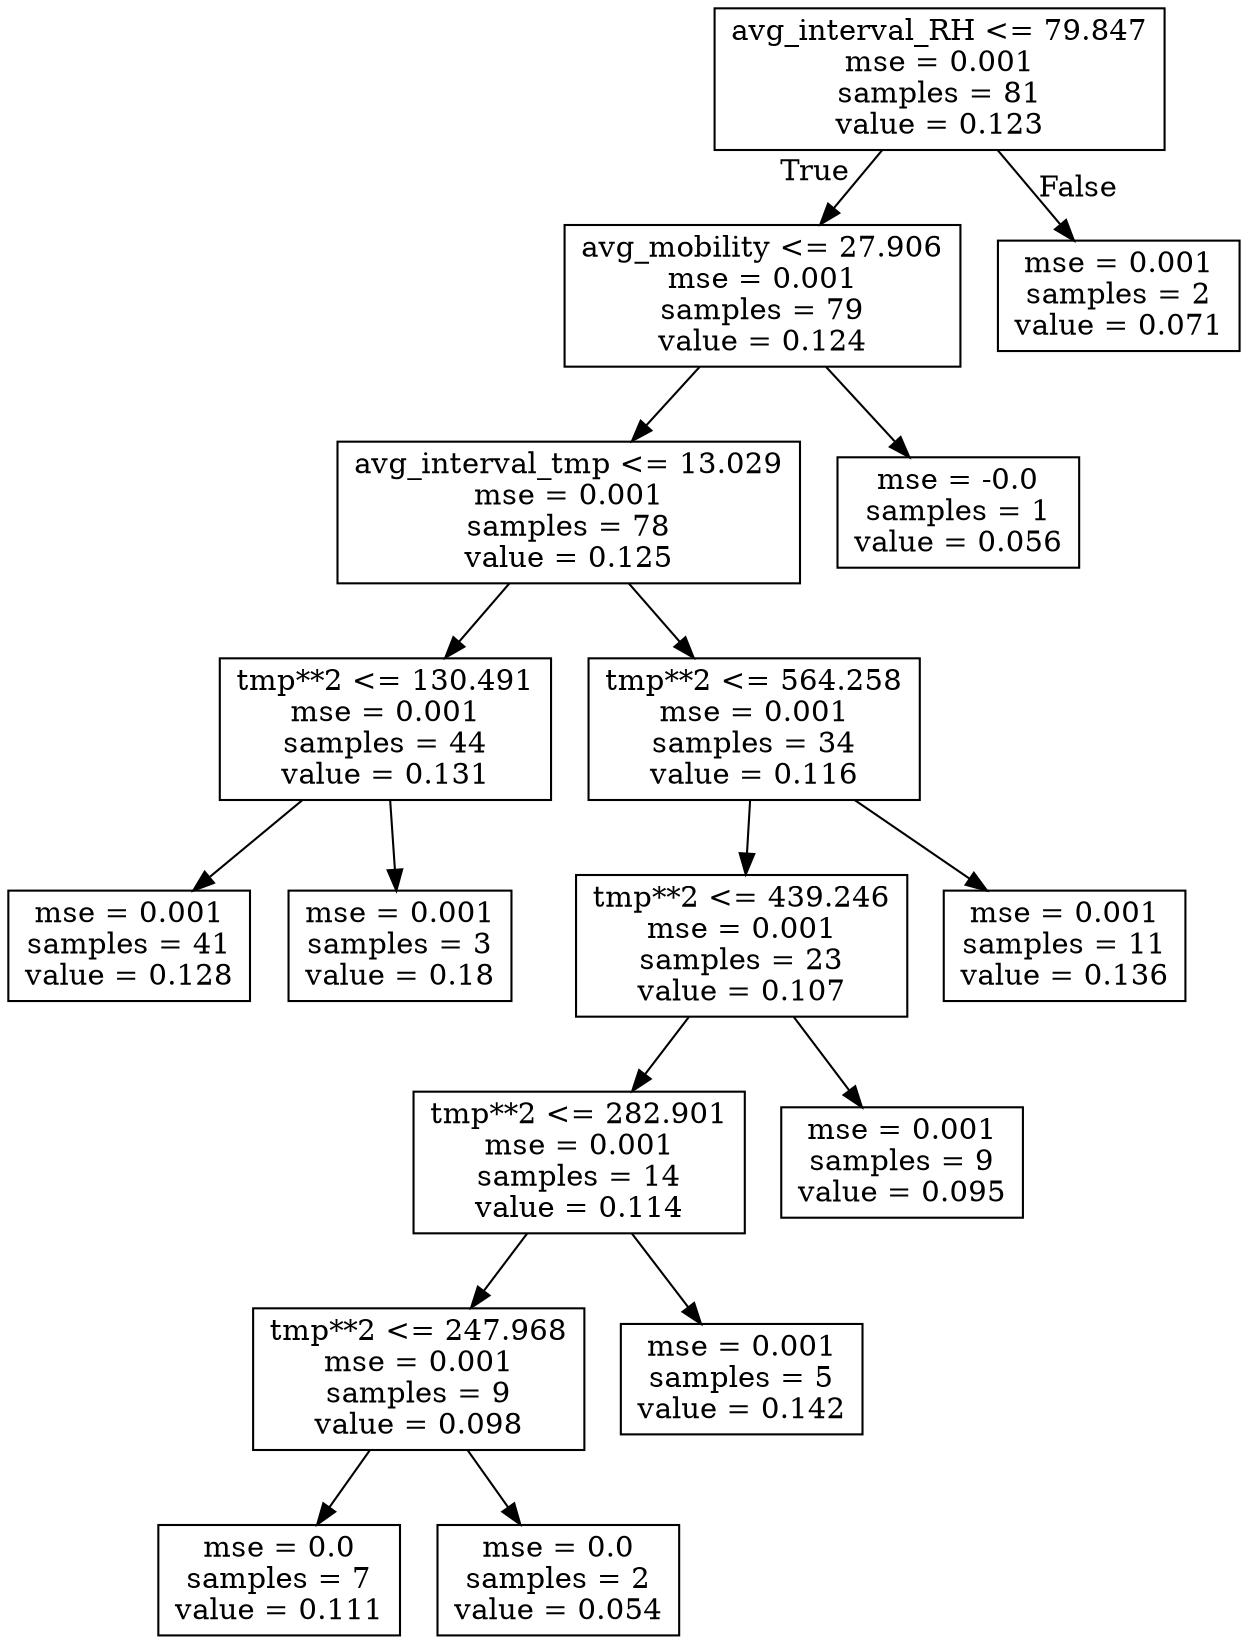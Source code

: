 digraph Tree {
node [shape=box] ;
0 [label="avg_interval_RH <= 79.847\nmse = 0.001\nsamples = 81\nvalue = 0.123"] ;
1 [label="avg_mobility <= 27.906\nmse = 0.001\nsamples = 79\nvalue = 0.124"] ;
0 -> 1 [labeldistance=2.5, labelangle=45, headlabel="True"] ;
2 [label="avg_interval_tmp <= 13.029\nmse = 0.001\nsamples = 78\nvalue = 0.125"] ;
1 -> 2 ;
3 [label="tmp**2 <= 130.491\nmse = 0.001\nsamples = 44\nvalue = 0.131"] ;
2 -> 3 ;
4 [label="mse = 0.001\nsamples = 41\nvalue = 0.128"] ;
3 -> 4 ;
5 [label="mse = 0.001\nsamples = 3\nvalue = 0.18"] ;
3 -> 5 ;
6 [label="tmp**2 <= 564.258\nmse = 0.001\nsamples = 34\nvalue = 0.116"] ;
2 -> 6 ;
7 [label="tmp**2 <= 439.246\nmse = 0.001\nsamples = 23\nvalue = 0.107"] ;
6 -> 7 ;
8 [label="tmp**2 <= 282.901\nmse = 0.001\nsamples = 14\nvalue = 0.114"] ;
7 -> 8 ;
9 [label="tmp**2 <= 247.968\nmse = 0.001\nsamples = 9\nvalue = 0.098"] ;
8 -> 9 ;
10 [label="mse = 0.0\nsamples = 7\nvalue = 0.111"] ;
9 -> 10 ;
11 [label="mse = 0.0\nsamples = 2\nvalue = 0.054"] ;
9 -> 11 ;
12 [label="mse = 0.001\nsamples = 5\nvalue = 0.142"] ;
8 -> 12 ;
13 [label="mse = 0.001\nsamples = 9\nvalue = 0.095"] ;
7 -> 13 ;
14 [label="mse = 0.001\nsamples = 11\nvalue = 0.136"] ;
6 -> 14 ;
15 [label="mse = -0.0\nsamples = 1\nvalue = 0.056"] ;
1 -> 15 ;
16 [label="mse = 0.001\nsamples = 2\nvalue = 0.071"] ;
0 -> 16 [labeldistance=2.5, labelangle=-45, headlabel="False"] ;
}